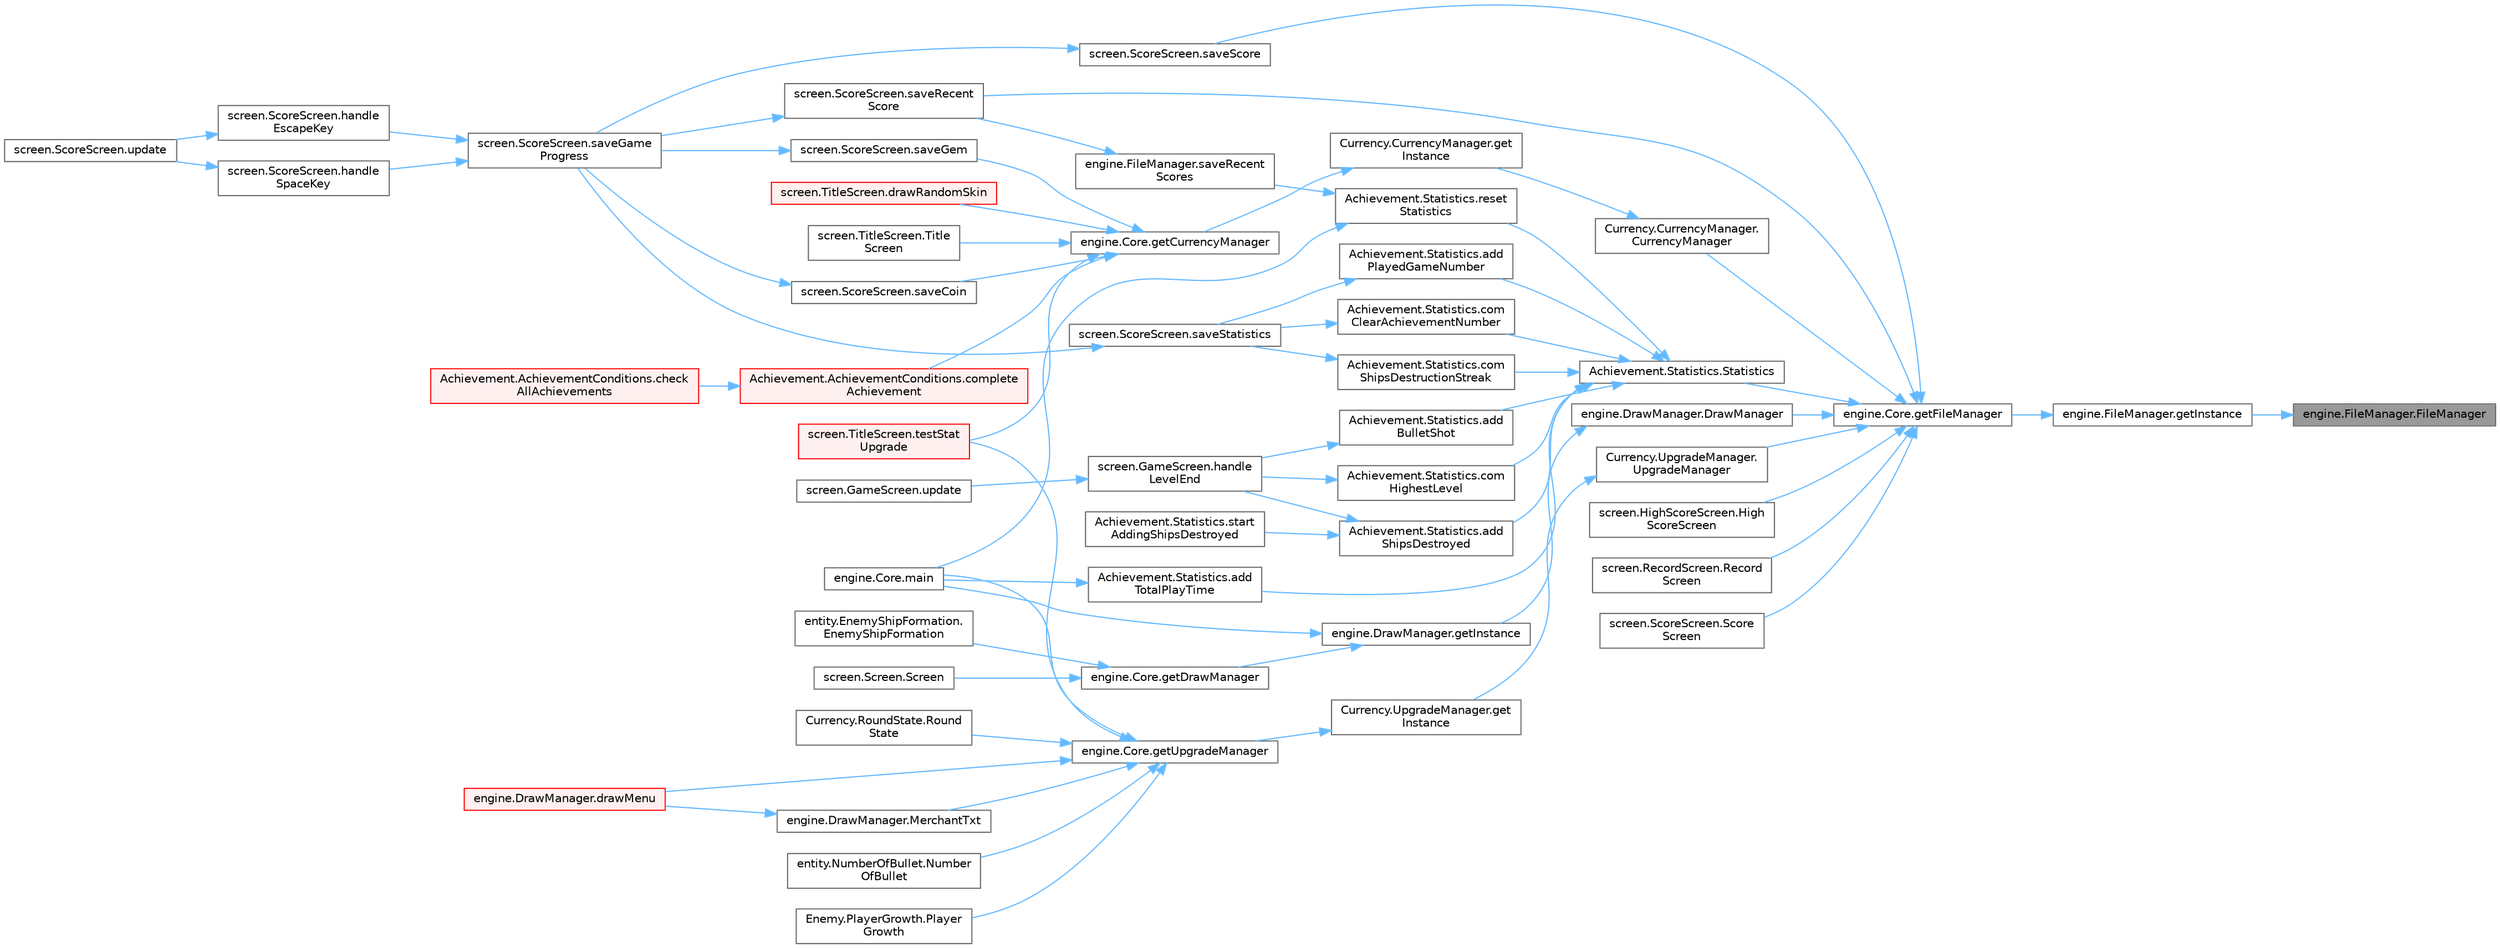 digraph "engine.FileManager.FileManager"
{
 // LATEX_PDF_SIZE
  bgcolor="transparent";
  edge [fontname=Helvetica,fontsize=10,labelfontname=Helvetica,labelfontsize=10];
  node [fontname=Helvetica,fontsize=10,shape=box,height=0.2,width=0.4];
  rankdir="RL";
  Node1 [id="Node000001",label="engine.FileManager.FileManager",height=0.2,width=0.4,color="gray40", fillcolor="grey60", style="filled", fontcolor="black",tooltip="private constructor."];
  Node1 -> Node2 [id="edge1_Node000001_Node000002",dir="back",color="steelblue1",style="solid",tooltip=" "];
  Node2 [id="Node000002",label="engine.FileManager.getInstance",height=0.2,width=0.4,color="grey40", fillcolor="white", style="filled",URL="$classengine_1_1_file_manager.html#a7698513523dc07d8c3a5e8f196b77ab0",tooltip="Returns shared instance of FileManager."];
  Node2 -> Node3 [id="edge2_Node000002_Node000003",dir="back",color="steelblue1",style="solid",tooltip=" "];
  Node3 [id="Node000003",label="engine.Core.getFileManager",height=0.2,width=0.4,color="grey40", fillcolor="white", style="filled",URL="$classengine_1_1_core.html#adb491d93cae178d9f5b8e7d05e2ad8e8",tooltip="Controls access to the file manager."];
  Node3 -> Node4 [id="edge3_Node000003_Node000004",dir="back",color="steelblue1",style="solid",tooltip=" "];
  Node4 [id="Node000004",label="Currency.CurrencyManager.\lCurrencyManager",height=0.2,width=0.4,color="grey40", fillcolor="white", style="filled",URL="$class_currency_1_1_currency_manager.html#a717e788aeda8a1ffde764f7e187b9146",tooltip="private constructor."];
  Node4 -> Node5 [id="edge4_Node000004_Node000005",dir="back",color="steelblue1",style="solid",tooltip=" "];
  Node5 [id="Node000005",label="Currency.CurrencyManager.get\lInstance",height=0.2,width=0.4,color="grey40", fillcolor="white", style="filled",URL="$class_currency_1_1_currency_manager.html#a31c832489fc9cffeeb9a753e3abe3154",tooltip="Returns shared instance of FileManager."];
  Node5 -> Node6 [id="edge5_Node000005_Node000006",dir="back",color="steelblue1",style="solid",tooltip=" "];
  Node6 [id="Node000006",label="engine.Core.getCurrencyManager",height=0.2,width=0.4,color="grey40", fillcolor="white", style="filled",URL="$classengine_1_1_core.html#af6af7caff5e9b89c8bf5d801095f726d",tooltip="Controls access to the currency manager."];
  Node6 -> Node7 [id="edge6_Node000006_Node000007",dir="back",color="steelblue1",style="solid",tooltip=" "];
  Node7 [id="Node000007",label="Achievement.AchievementConditions.complete\lAchievement",height=0.2,width=0.4,color="red", fillcolor="#FFF0F0", style="filled",URL="$class_achievement_1_1_achievement_conditions.html#a370857deb5c4dc35e2bd3191fb6834c1",tooltip=" "];
  Node7 -> Node8 [id="edge7_Node000007_Node000008",dir="back",color="steelblue1",style="solid",tooltip=" "];
  Node8 [id="Node000008",label="Achievement.AchievementConditions.check\lAllAchievements",height=0.2,width=0.4,color="red", fillcolor="#FFF0F0", style="filled",URL="$class_achievement_1_1_achievement_conditions.html#a99d262bc05fed539b97aa1107fcfba48",tooltip=" "];
  Node6 -> Node24 [id="edge8_Node000006_Node000024",dir="back",color="steelblue1",style="solid",tooltip=" "];
  Node24 [id="Node000024",label="screen.TitleScreen.drawRandomSkin",height=0.2,width=0.4,color="red", fillcolor="#FFF0F0", style="filled",URL="$classscreen_1_1_title_screen.html#a7fd5b09abe3bec0ab469b9cf6c8153b9",tooltip=" "];
  Node6 -> Node27 [id="edge9_Node000006_Node000027",dir="back",color="steelblue1",style="solid",tooltip=" "];
  Node27 [id="Node000027",label="screen.ScoreScreen.saveCoin",height=0.2,width=0.4,color="grey40", fillcolor="white", style="filled",URL="$classscreen_1_1_score_screen.html#a33f288e63a20c11b9aefc2ab5b1ceead",tooltip="Saves the coin into currency file."];
  Node27 -> Node28 [id="edge10_Node000027_Node000028",dir="back",color="steelblue1",style="solid",tooltip=" "];
  Node28 [id="Node000028",label="screen.ScoreScreen.saveGame\lProgress",height=0.2,width=0.4,color="grey40", fillcolor="white", style="filled",URL="$classscreen_1_1_score_screen.html#a41ff54b61e6d1d32adc72c07e2c3b3b6",tooltip=" "];
  Node28 -> Node29 [id="edge11_Node000028_Node000029",dir="back",color="steelblue1",style="solid",tooltip=" "];
  Node29 [id="Node000029",label="screen.ScoreScreen.handle\lEscapeKey",height=0.2,width=0.4,color="grey40", fillcolor="white", style="filled",URL="$classscreen_1_1_score_screen.html#a057479f036d6fbc727ae22c60f924d09",tooltip=" "];
  Node29 -> Node30 [id="edge12_Node000029_Node000030",dir="back",color="steelblue1",style="solid",tooltip=" "];
  Node30 [id="Node000030",label="screen.ScoreScreen.update",height=0.2,width=0.4,color="grey40", fillcolor="white", style="filled",URL="$classscreen_1_1_score_screen.html#a38e621d92395da75408301bb9873dbdf",tooltip="Updates the elements on screen and checks for events."];
  Node28 -> Node31 [id="edge13_Node000028_Node000031",dir="back",color="steelblue1",style="solid",tooltip=" "];
  Node31 [id="Node000031",label="screen.ScoreScreen.handle\lSpaceKey",height=0.2,width=0.4,color="grey40", fillcolor="white", style="filled",URL="$classscreen_1_1_score_screen.html#acbdd3f9cc0796d86422536b798d5c953",tooltip=" "];
  Node31 -> Node30 [id="edge14_Node000031_Node000030",dir="back",color="steelblue1",style="solid",tooltip=" "];
  Node6 -> Node32 [id="edge15_Node000006_Node000032",dir="back",color="steelblue1",style="solid",tooltip=" "];
  Node32 [id="Node000032",label="screen.ScoreScreen.saveGem",height=0.2,width=0.4,color="grey40", fillcolor="white", style="filled",URL="$classscreen_1_1_score_screen.html#a7eb9637ed29cd1d517d7c64c6317bbc4",tooltip="Saves the gem into currency file."];
  Node32 -> Node28 [id="edge16_Node000032_Node000028",dir="back",color="steelblue1",style="solid",tooltip=" "];
  Node6 -> Node33 [id="edge17_Node000006_Node000033",dir="back",color="steelblue1",style="solid",tooltip=" "];
  Node33 [id="Node000033",label="screen.TitleScreen.testStat\lUpgrade",height=0.2,width=0.4,color="red", fillcolor="#FFF0F0", style="filled",URL="$classscreen_1_1_title_screen.html#a64bde84610fa44a3ef12fcf017ef3217",tooltip="runs when player do buying things when store system is ready – unwrap annotated code and rename this ..."];
  Node6 -> Node34 [id="edge18_Node000006_Node000034",dir="back",color="steelblue1",style="solid",tooltip=" "];
  Node34 [id="Node000034",label="screen.TitleScreen.Title\lScreen",height=0.2,width=0.4,color="grey40", fillcolor="white", style="filled",URL="$classscreen_1_1_title_screen.html#a6d58b0bb3a8064f2e9a0b165762421f5",tooltip="Constructor, establishes the properties of the screen."];
  Node3 -> Node35 [id="edge19_Node000003_Node000035",dir="back",color="steelblue1",style="solid",tooltip=" "];
  Node35 [id="Node000035",label="engine.DrawManager.DrawManager",height=0.2,width=0.4,color="grey40", fillcolor="white", style="filled",URL="$classengine_1_1_draw_manager.html#a75ec582f8ca675258c9eeefc4e3923c4",tooltip="Private constructor."];
  Node35 -> Node36 [id="edge20_Node000035_Node000036",dir="back",color="steelblue1",style="solid",tooltip=" "];
  Node36 [id="Node000036",label="engine.DrawManager.getInstance",height=0.2,width=0.4,color="grey40", fillcolor="white", style="filled",URL="$classengine_1_1_draw_manager.html#a65d3bcf5882046f637638cfcc3d7d84f",tooltip="Returns shared instance of DrawManager."];
  Node36 -> Node37 [id="edge21_Node000036_Node000037",dir="back",color="steelblue1",style="solid",tooltip=" "];
  Node37 [id="Node000037",label="engine.Core.getDrawManager",height=0.2,width=0.4,color="grey40", fillcolor="white", style="filled",URL="$classengine_1_1_core.html#ab8d6946e1c3ea2981bc009665d6155b5",tooltip="Controls access to the drawing manager."];
  Node37 -> Node38 [id="edge22_Node000037_Node000038",dir="back",color="steelblue1",style="solid",tooltip=" "];
  Node38 [id="Node000038",label="entity.EnemyShipFormation.\lEnemyShipFormation",height=0.2,width=0.4,color="grey40", fillcolor="white", style="filled",URL="$classentity_1_1_enemy_ship_formation.html#a376224dc2ff5bd7fbd919e4d6b225cdc",tooltip="Constructor, sets the initial conditions."];
  Node37 -> Node39 [id="edge23_Node000037_Node000039",dir="back",color="steelblue1",style="solid",tooltip=" "];
  Node39 [id="Node000039",label="screen.Screen.Screen",height=0.2,width=0.4,color="grey40", fillcolor="white", style="filled",URL="$classscreen_1_1_screen.html#a1ebb8482ec863c6ad05618ad5d11518e",tooltip="Constructor, establishes the properties of the screen."];
  Node36 -> Node10 [id="edge24_Node000036_Node000010",dir="back",color="steelblue1",style="solid",tooltip=" "];
  Node10 [id="Node000010",label="engine.Core.main",height=0.2,width=0.4,color="grey40", fillcolor="white", style="filled",URL="$classengine_1_1_core.html#a57772a5de30ed8af04183baad8f1281e",tooltip="Test implementation."];
  Node3 -> Node40 [id="edge25_Node000003_Node000040",dir="back",color="steelblue1",style="solid",tooltip=" "];
  Node40 [id="Node000040",label="screen.HighScoreScreen.High\lScoreScreen",height=0.2,width=0.4,color="grey40", fillcolor="white", style="filled",URL="$classscreen_1_1_high_score_screen.html#a64a97eae14496b17608a6d39d38dc54f",tooltip="Constructor, establishes the properties of the screen."];
  Node3 -> Node41 [id="edge26_Node000003_Node000041",dir="back",color="steelblue1",style="solid",tooltip=" "];
  Node41 [id="Node000041",label="screen.RecordScreen.Record\lScreen",height=0.2,width=0.4,color="grey40", fillcolor="white", style="filled",URL="$classscreen_1_1_record_screen.html#ada67944e76b360637864a5ab748f4351",tooltip="Constructor, establishes the properties of the screen."];
  Node3 -> Node42 [id="edge27_Node000003_Node000042",dir="back",color="steelblue1",style="solid",tooltip=" "];
  Node42 [id="Node000042",label="screen.ScoreScreen.saveRecent\lScore",height=0.2,width=0.4,color="grey40", fillcolor="white", style="filled",URL="$classscreen_1_1_score_screen.html#acf1e5689ded9e3a788f24a32eae2e4d4",tooltip="Saves the score as a recent score."];
  Node42 -> Node28 [id="edge28_Node000042_Node000028",dir="back",color="steelblue1",style="solid",tooltip=" "];
  Node3 -> Node43 [id="edge29_Node000003_Node000043",dir="back",color="steelblue1",style="solid",tooltip=" "];
  Node43 [id="Node000043",label="screen.ScoreScreen.saveScore",height=0.2,width=0.4,color="grey40", fillcolor="white", style="filled",URL="$classscreen_1_1_score_screen.html#ad4dae67615c89c96db3ab1de1ac043ec",tooltip="Saves the score as a high score."];
  Node43 -> Node28 [id="edge30_Node000043_Node000028",dir="back",color="steelblue1",style="solid",tooltip=" "];
  Node3 -> Node44 [id="edge31_Node000003_Node000044",dir="back",color="steelblue1",style="solid",tooltip=" "];
  Node44 [id="Node000044",label="screen.ScoreScreen.Score\lScreen",height=0.2,width=0.4,color="grey40", fillcolor="white", style="filled",URL="$classscreen_1_1_score_screen.html#a8a078b464e3ee2d49c50e8decfaf7ed9",tooltip="Constructor, establishes the properties of the screen."];
  Node3 -> Node45 [id="edge32_Node000003_Node000045",dir="back",color="steelblue1",style="solid",tooltip=" "];
  Node45 [id="Node000045",label="Achievement.Statistics.Statistics",height=0.2,width=0.4,color="grey40", fillcolor="white", style="filled",URL="$class_achievement_1_1_statistics.html#aeadeb981ade27306c427c3493a22d612",tooltip="Public Constructor."];
  Node45 -> Node46 [id="edge33_Node000045_Node000046",dir="back",color="steelblue1",style="solid",tooltip=" "];
  Node46 [id="Node000046",label="Achievement.Statistics.add\lBulletShot",height=0.2,width=0.4,color="grey40", fillcolor="white", style="filled",URL="$class_achievement_1_1_statistics.html#a138bee76b4274699681e478a4737269e",tooltip="Add the number of bullets fired so far to the previous record."];
  Node46 -> Node12 [id="edge34_Node000046_Node000012",dir="back",color="steelblue1",style="solid",tooltip=" "];
  Node12 [id="Node000012",label="screen.GameScreen.handle\lLevelEnd",height=0.2,width=0.4,color="grey40", fillcolor="white", style="filled",URL="$classscreen_1_1_game_screen.html#a41e19e7b8b70f17d04c7787b81d5116c",tooltip=" "];
  Node12 -> Node13 [id="edge35_Node000012_Node000013",dir="back",color="steelblue1",style="solid",tooltip=" "];
  Node13 [id="Node000013",label="screen.GameScreen.update",height=0.2,width=0.4,color="grey40", fillcolor="white", style="filled",URL="$classscreen_1_1_game_screen.html#aea54bbc0cb5c6990c159be77532b94e0",tooltip="Updates the elements on screen and checks for events."];
  Node45 -> Node47 [id="edge36_Node000045_Node000047",dir="back",color="steelblue1",style="solid",tooltip=" "];
  Node47 [id="Node000047",label="Achievement.Statistics.add\lPlayedGameNumber",height=0.2,width=0.4,color="grey40", fillcolor="white", style="filled",URL="$class_achievement_1_1_statistics.html#a70c9ca387c795d149852dff0e7c298f2",tooltip="Add the number of games played."];
  Node47 -> Node48 [id="edge37_Node000047_Node000048",dir="back",color="steelblue1",style="solid",tooltip=" "];
  Node48 [id="Node000048",label="screen.ScoreScreen.saveStatistics",height=0.2,width=0.4,color="grey40", fillcolor="white", style="filled",URL="$classscreen_1_1_score_screen.html#a87b225983adb40984b69ee15b4dd5f93",tooltip="Saves the Player's Statistics."];
  Node48 -> Node28 [id="edge38_Node000048_Node000028",dir="back",color="steelblue1",style="solid",tooltip=" "];
  Node45 -> Node19 [id="edge39_Node000045_Node000019",dir="back",color="steelblue1",style="solid",tooltip=" "];
  Node19 [id="Node000019",label="Achievement.Statistics.add\lShipsDestroyed",height=0.2,width=0.4,color="grey40", fillcolor="white", style="filled",URL="$class_achievement_1_1_statistics.html#a59564a449d79bf40b07d6bca1feab4f9",tooltip="Add the number of ships destroyed so far to the previous record."];
  Node19 -> Node12 [id="edge40_Node000019_Node000012",dir="back",color="steelblue1",style="solid",tooltip=" "];
  Node19 -> Node20 [id="edge41_Node000019_Node000020",dir="back",color="steelblue1",style="solid",tooltip=" "];
  Node20 [id="Node000020",label="Achievement.Statistics.start\lAddingShipsDestroyed",height=0.2,width=0.4,color="grey40", fillcolor="white", style="filled",URL="$class_achievement_1_1_statistics.html#abf85693bc6a7f785a02fad922acc9bcc",tooltip=" "];
  Node45 -> Node49 [id="edge42_Node000045_Node000049",dir="back",color="steelblue1",style="solid",tooltip=" "];
  Node49 [id="Node000049",label="Achievement.Statistics.add\lTotalPlayTime",height=0.2,width=0.4,color="grey40", fillcolor="white", style="filled",URL="$class_achievement_1_1_statistics.html#a99f38e4d8621a9937c77465ae9e5527e",tooltip="Add the current game's playtime to the previous total playtime."];
  Node49 -> Node10 [id="edge43_Node000049_Node000010",dir="back",color="steelblue1",style="solid",tooltip=" "];
  Node45 -> Node50 [id="edge44_Node000045_Node000050",dir="back",color="steelblue1",style="solid",tooltip=" "];
  Node50 [id="Node000050",label="Achievement.Statistics.com\lClearAchievementNumber",height=0.2,width=0.4,color="grey40", fillcolor="white", style="filled",URL="$class_achievement_1_1_statistics.html#a046884caedaf90d798dc5bd6c65f80b7",tooltip="Compare the number of achievements cleared up to now with the number of achievements cleared after th..."];
  Node50 -> Node48 [id="edge45_Node000050_Node000048",dir="back",color="steelblue1",style="solid",tooltip=" "];
  Node45 -> Node51 [id="edge46_Node000045_Node000051",dir="back",color="steelblue1",style="solid",tooltip=" "];
  Node51 [id="Node000051",label="Achievement.Statistics.com\lHighestLevel",height=0.2,width=0.4,color="grey40", fillcolor="white", style="filled",URL="$class_achievement_1_1_statistics.html#ae59e3371feeb5c1e14d4640419c6ee37",tooltip="Compare the previously highest reached level with the currently reached level."];
  Node51 -> Node12 [id="edge47_Node000051_Node000012",dir="back",color="steelblue1",style="solid",tooltip=" "];
  Node45 -> Node52 [id="edge48_Node000045_Node000052",dir="back",color="steelblue1",style="solid",tooltip=" "];
  Node52 [id="Node000052",label="Achievement.Statistics.com\lShipsDestructionStreak",height=0.2,width=0.4,color="grey40", fillcolor="white", style="filled",URL="$class_achievement_1_1_statistics.html#a50c7a6face4c8543e72f56144d46ed5d",tooltip="Compare the current game's destruction streak with the high score for shipsDestructionStreak."];
  Node52 -> Node48 [id="edge49_Node000052_Node000048",dir="back",color="steelblue1",style="solid",tooltip=" "];
  Node45 -> Node53 [id="edge50_Node000045_Node000053",dir="back",color="steelblue1",style="solid",tooltip=" "];
  Node53 [id="Node000053",label="Achievement.Statistics.reset\lStatistics",height=0.2,width=0.4,color="grey40", fillcolor="white", style="filled",URL="$class_achievement_1_1_statistics.html#a2bc2b1895c2e715fc47423ac9e3c1377",tooltip=" "];
  Node53 -> Node10 [id="edge51_Node000053_Node000010",dir="back",color="steelblue1",style="solid",tooltip=" "];
  Node53 -> Node54 [id="edge52_Node000053_Node000054",dir="back",color="steelblue1",style="solid",tooltip=" "];
  Node54 [id="Node000054",label="engine.FileManager.saveRecent\lScores",height=0.2,width=0.4,color="grey40", fillcolor="white", style="filled",URL="$classengine_1_1_file_manager.html#a7b457940b2fc05ff5f3d141dc001ec5f",tooltip="Saves user recent scores to disk."];
  Node54 -> Node42 [id="edge53_Node000054_Node000042",dir="back",color="steelblue1",style="solid",tooltip=" "];
  Node3 -> Node55 [id="edge54_Node000003_Node000055",dir="back",color="steelblue1",style="solid",tooltip=" "];
  Node55 [id="Node000055",label="Currency.UpgradeManager.\lUpgradeManager",height=0.2,width=0.4,color="grey40", fillcolor="white", style="filled",URL="$class_currency_1_1_upgrade_manager.html#a3eba38bf042f6f80cbe3365ca87b3bfd",tooltip="private constructor."];
  Node55 -> Node56 [id="edge55_Node000055_Node000056",dir="back",color="steelblue1",style="solid",tooltip=" "];
  Node56 [id="Node000056",label="Currency.UpgradeManager.get\lInstance",height=0.2,width=0.4,color="grey40", fillcolor="white", style="filled",URL="$class_currency_1_1_upgrade_manager.html#a282e2ed1f01eb22196dccd90b20d4ee5",tooltip="Returns shared instance of UpgradeManager."];
  Node56 -> Node57 [id="edge56_Node000056_Node000057",dir="back",color="steelblue1",style="solid",tooltip=" "];
  Node57 [id="Node000057",label="engine.Core.getUpgradeManager",height=0.2,width=0.4,color="grey40", fillcolor="white", style="filled",URL="$classengine_1_1_core.html#a3b39da2cc59c57cfa84fb9567ad1fec5",tooltip="Controls access to the currency manager."];
  Node57 -> Node58 [id="edge57_Node000057_Node000058",dir="back",color="steelblue1",style="solid",tooltip=" "];
  Node58 [id="Node000058",label="engine.DrawManager.drawMenu",height=0.2,width=0.4,color="red", fillcolor="#FFF0F0", style="filled",URL="$classengine_1_1_draw_manager.html#aa8899ff89b1b8cb4a30c6248ab3386f4",tooltip=" "];
  Node57 -> Node10 [id="edge58_Node000057_Node000010",dir="back",color="steelblue1",style="solid",tooltip=" "];
  Node57 -> Node60 [id="edge59_Node000057_Node000060",dir="back",color="steelblue1",style="solid",tooltip=" "];
  Node60 [id="Node000060",label="engine.DrawManager.MerchantTxt",height=0.2,width=0.4,color="grey40", fillcolor="white", style="filled",URL="$classengine_1_1_draw_manager.html#aa78bf3e4414404d78091953b914cc4d5",tooltip=" "];
  Node60 -> Node58 [id="edge60_Node000060_Node000058",dir="back",color="steelblue1",style="solid",tooltip=" "];
  Node57 -> Node61 [id="edge61_Node000057_Node000061",dir="back",color="steelblue1",style="solid",tooltip=" "];
  Node61 [id="Node000061",label="entity.NumberOfBullet.Number\lOfBullet",height=0.2,width=0.4,color="grey40", fillcolor="white", style="filled",URL="$classentity_1_1_number_of_bullet.html#ac98286f09101d45aa393c52855e3adc6",tooltip="Constructor."];
  Node57 -> Node62 [id="edge62_Node000057_Node000062",dir="back",color="steelblue1",style="solid",tooltip=" "];
  Node62 [id="Node000062",label="Enemy.PlayerGrowth.Player\lGrowth",height=0.2,width=0.4,color="grey40", fillcolor="white", style="filled",URL="$class_enemy_1_1_player_growth.html#aa088528296fad286c33aac404b782596",tooltip=" "];
  Node57 -> Node63 [id="edge63_Node000057_Node000063",dir="back",color="steelblue1",style="solid",tooltip=" "];
  Node63 [id="Node000063",label="Currency.RoundState.Round\lState",height=0.2,width=0.4,color="grey40", fillcolor="white", style="filled",URL="$class_currency_1_1_round_state.html#a56b85ae03c3844d9d9c67607c25c8b19",tooltip=" "];
  Node57 -> Node33 [id="edge64_Node000057_Node000033",dir="back",color="steelblue1",style="solid",tooltip=" "];
}
